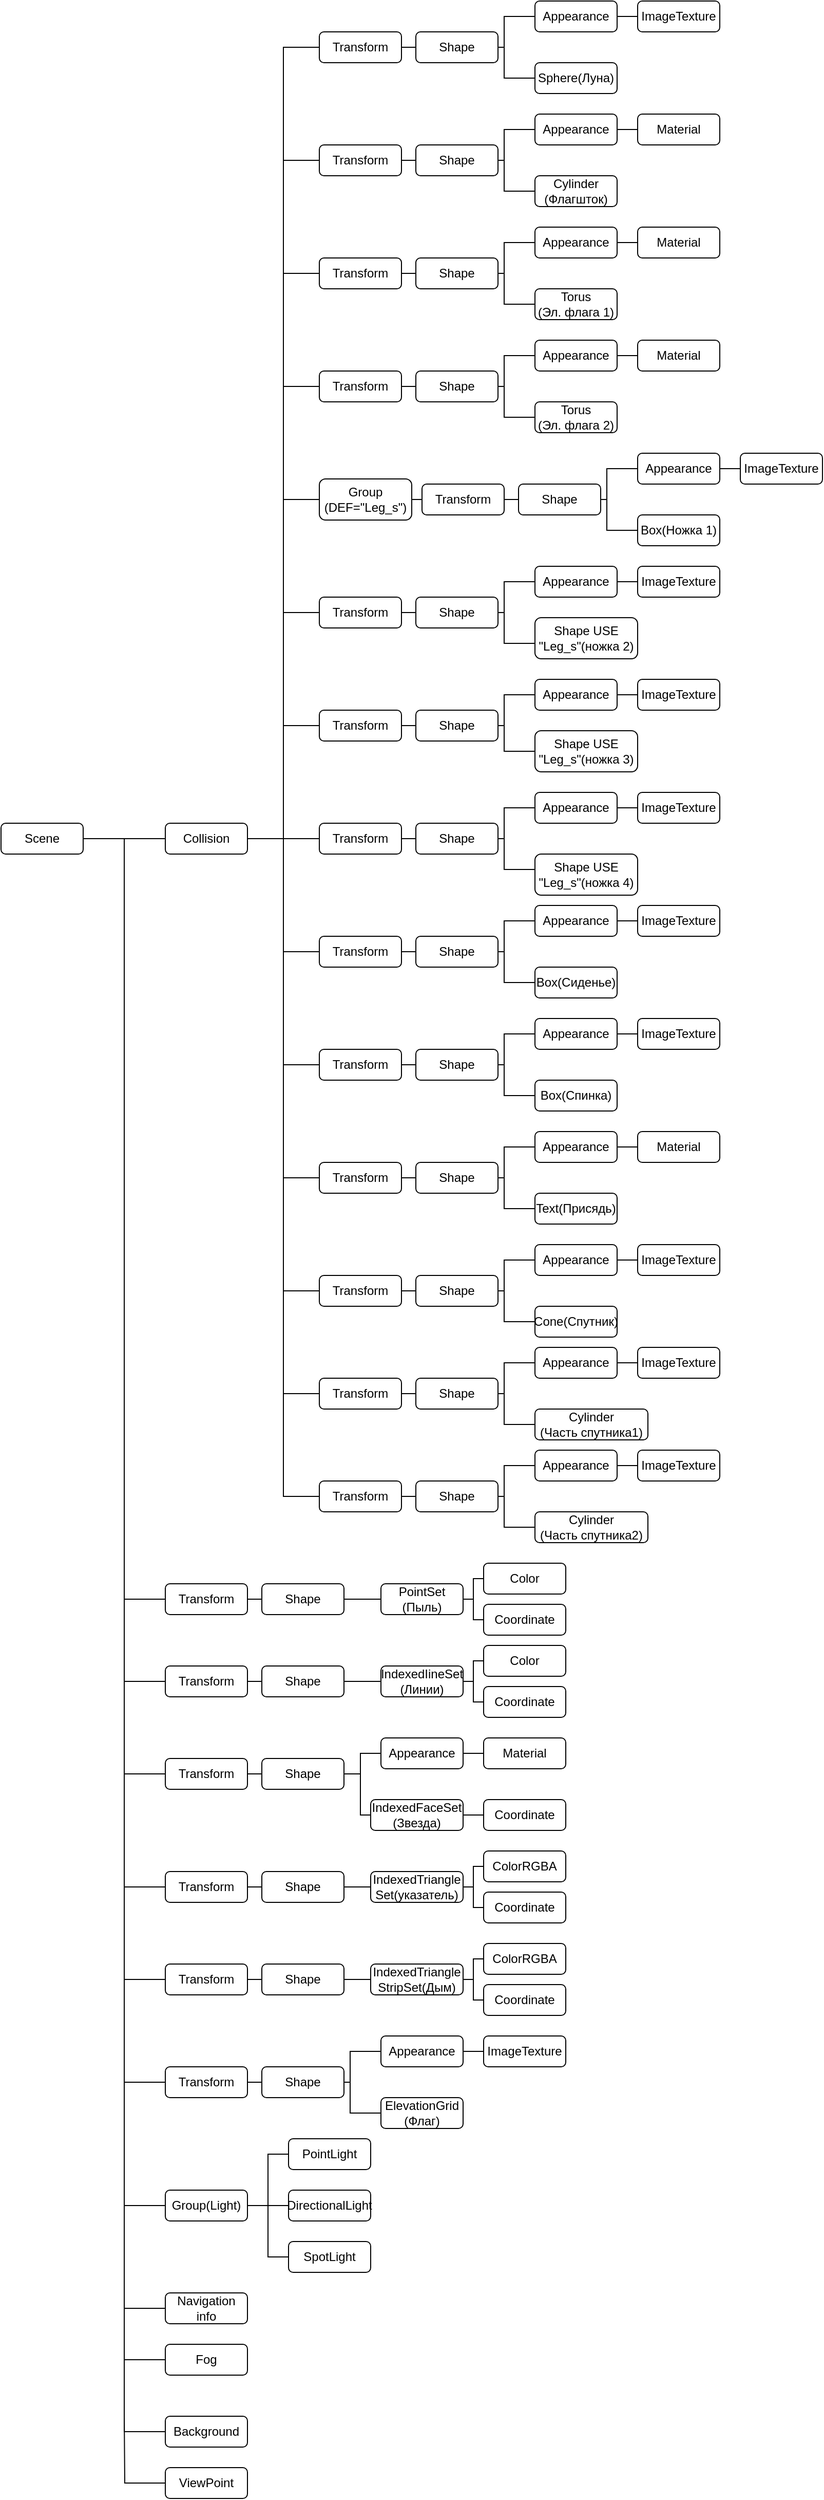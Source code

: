 <mxfile version="14.6.13" type="device"><diagram id="UtvkBC8guh-gYP6OzbVv" name="Page-1"><mxGraphModel dx="2615" dy="934" grid="1" gridSize="10" guides="1" tooltips="1" connect="1" arrows="1" fold="1" page="1" pageScale="1" pageWidth="827" pageHeight="1169" math="0" shadow="0"><root><mxCell id="0"/><mxCell id="1" parent="0"/><mxCell id="Y40hskdfaIrxMMuKzHTE-21" style="edgeStyle=orthogonalEdgeStyle;rounded=0;orthogonalLoop=1;jettySize=auto;html=1;entryX=0;entryY=0.5;entryDx=0;entryDy=0;endArrow=none;endFill=0;" edge="1" parent="1" source="LopsGSPSqJ2H9F0Yl11R-1" target="Y40hskdfaIrxMMuKzHTE-5"><mxGeometry relative="1" as="geometry"/></mxCell><mxCell id="LopsGSPSqJ2H9F0Yl11R-1" value="Scene" style="rounded=1;whiteSpace=wrap;html=1;" parent="1" vertex="1"><mxGeometry x="-70" y="1080" width="80" height="30" as="geometry"/></mxCell><mxCell id="LopsGSPSqJ2H9F0Yl11R-8" style="edgeStyle=orthogonalEdgeStyle;rounded=0;orthogonalLoop=1;jettySize=auto;html=1;entryX=0;entryY=0.5;entryDx=0;entryDy=0;endArrow=none;endFill=0;" parent="1" source="LopsGSPSqJ2H9F0Yl11R-2" target="LopsGSPSqJ2H9F0Yl11R-3" edge="1"><mxGeometry relative="1" as="geometry"/></mxCell><mxCell id="Y40hskdfaIrxMMuKzHTE-20" style="edgeStyle=orthogonalEdgeStyle;rounded=0;orthogonalLoop=1;jettySize=auto;html=1;entryX=1;entryY=0.5;entryDx=0;entryDy=0;endArrow=none;endFill=0;" edge="1" parent="1" source="LopsGSPSqJ2H9F0Yl11R-2" target="Y40hskdfaIrxMMuKzHTE-5"><mxGeometry relative="1" as="geometry"/></mxCell><mxCell id="LopsGSPSqJ2H9F0Yl11R-2" value="Transform" style="rounded=1;whiteSpace=wrap;html=1;" parent="1" vertex="1"><mxGeometry x="240" y="310" width="80" height="30" as="geometry"/></mxCell><mxCell id="LopsGSPSqJ2H9F0Yl11R-6" style="edgeStyle=orthogonalEdgeStyle;rounded=0;orthogonalLoop=1;jettySize=auto;html=1;entryX=0;entryY=0.5;entryDx=0;entryDy=0;endArrow=none;endFill=0;" parent="1" source="LopsGSPSqJ2H9F0Yl11R-3" target="LopsGSPSqJ2H9F0Yl11R-5" edge="1"><mxGeometry relative="1" as="geometry"><Array as="points"><mxPoint x="420" y="325"/><mxPoint x="420" y="355"/></Array></mxGeometry></mxCell><mxCell id="LopsGSPSqJ2H9F0Yl11R-7" style="edgeStyle=orthogonalEdgeStyle;rounded=0;orthogonalLoop=1;jettySize=auto;html=1;entryX=0;entryY=0.5;entryDx=0;entryDy=0;endArrow=none;endFill=0;" parent="1" source="LopsGSPSqJ2H9F0Yl11R-3" target="LopsGSPSqJ2H9F0Yl11R-4" edge="1"><mxGeometry relative="1" as="geometry"><Array as="points"><mxPoint x="420" y="325"/><mxPoint x="420" y="295"/></Array></mxGeometry></mxCell><mxCell id="LopsGSPSqJ2H9F0Yl11R-3" value="Shape" style="rounded=1;whiteSpace=wrap;html=1;" parent="1" vertex="1"><mxGeometry x="334" y="310" width="80" height="30" as="geometry"/></mxCell><mxCell id="LopsGSPSqJ2H9F0Yl11R-19" style="edgeStyle=orthogonalEdgeStyle;rounded=0;orthogonalLoop=1;jettySize=auto;html=1;entryX=0;entryY=0.5;entryDx=0;entryDy=0;endArrow=none;endFill=0;" parent="1" source="LopsGSPSqJ2H9F0Yl11R-4" target="LopsGSPSqJ2H9F0Yl11R-18" edge="1"><mxGeometry relative="1" as="geometry"/></mxCell><mxCell id="LopsGSPSqJ2H9F0Yl11R-4" value="Appearance" style="rounded=1;whiteSpace=wrap;html=1;" parent="1" vertex="1"><mxGeometry x="450" y="280" width="80" height="30" as="geometry"/></mxCell><mxCell id="LopsGSPSqJ2H9F0Yl11R-5" value="Sphere(Луна)" style="rounded=1;whiteSpace=wrap;html=1;" parent="1" vertex="1"><mxGeometry x="450" y="340" width="80" height="30" as="geometry"/></mxCell><mxCell id="LopsGSPSqJ2H9F0Yl11R-10" style="edgeStyle=orthogonalEdgeStyle;rounded=0;orthogonalLoop=1;jettySize=auto;html=1;entryX=0;entryY=0.5;entryDx=0;entryDy=0;endArrow=none;endFill=0;" parent="1" source="LopsGSPSqJ2H9F0Yl11R-11" target="LopsGSPSqJ2H9F0Yl11R-14" edge="1"><mxGeometry relative="1" as="geometry"/></mxCell><mxCell id="Y40hskdfaIrxMMuKzHTE-19" style="edgeStyle=orthogonalEdgeStyle;rounded=0;orthogonalLoop=1;jettySize=auto;html=1;entryX=1;entryY=0.5;entryDx=0;entryDy=0;endArrow=none;endFill=0;" edge="1" parent="1" source="LopsGSPSqJ2H9F0Yl11R-11" target="Y40hskdfaIrxMMuKzHTE-5"><mxGeometry relative="1" as="geometry"/></mxCell><mxCell id="LopsGSPSqJ2H9F0Yl11R-11" value="Transform" style="rounded=1;whiteSpace=wrap;html=1;" parent="1" vertex="1"><mxGeometry x="240" y="420" width="80" height="30" as="geometry"/></mxCell><mxCell id="LopsGSPSqJ2H9F0Yl11R-12" style="edgeStyle=orthogonalEdgeStyle;rounded=0;orthogonalLoop=1;jettySize=auto;html=1;entryX=0;entryY=0.5;entryDx=0;entryDy=0;endArrow=none;endFill=0;" parent="1" source="LopsGSPSqJ2H9F0Yl11R-14" target="LopsGSPSqJ2H9F0Yl11R-16" edge="1"><mxGeometry relative="1" as="geometry"><Array as="points"><mxPoint x="420" y="435"/><mxPoint x="420" y="465"/></Array></mxGeometry></mxCell><mxCell id="LopsGSPSqJ2H9F0Yl11R-13" style="edgeStyle=orthogonalEdgeStyle;rounded=0;orthogonalLoop=1;jettySize=auto;html=1;entryX=0;entryY=0.5;entryDx=0;entryDy=0;endArrow=none;endFill=0;" parent="1" source="LopsGSPSqJ2H9F0Yl11R-14" target="LopsGSPSqJ2H9F0Yl11R-15" edge="1"><mxGeometry relative="1" as="geometry"><Array as="points"><mxPoint x="420" y="435"/><mxPoint x="420" y="405"/></Array></mxGeometry></mxCell><mxCell id="LopsGSPSqJ2H9F0Yl11R-14" value="Shape" style="rounded=1;whiteSpace=wrap;html=1;" parent="1" vertex="1"><mxGeometry x="334" y="420" width="80" height="30" as="geometry"/></mxCell><mxCell id="LopsGSPSqJ2H9F0Yl11R-21" style="edgeStyle=orthogonalEdgeStyle;rounded=0;orthogonalLoop=1;jettySize=auto;html=1;entryX=0;entryY=0.5;entryDx=0;entryDy=0;endArrow=none;endFill=0;" parent="1" source="LopsGSPSqJ2H9F0Yl11R-15" target="LopsGSPSqJ2H9F0Yl11R-20" edge="1"><mxGeometry relative="1" as="geometry"/></mxCell><mxCell id="LopsGSPSqJ2H9F0Yl11R-15" value="Appearance" style="rounded=1;whiteSpace=wrap;html=1;" parent="1" vertex="1"><mxGeometry x="450" y="390" width="80" height="30" as="geometry"/></mxCell><mxCell id="LopsGSPSqJ2H9F0Yl11R-16" value="Cylinder&lt;br&gt;(Флагшток)" style="rounded=1;whiteSpace=wrap;html=1;" parent="1" vertex="1"><mxGeometry x="450" y="450" width="80" height="30" as="geometry"/></mxCell><mxCell id="LopsGSPSqJ2H9F0Yl11R-18" value="ImageTexture" style="rounded=1;whiteSpace=wrap;html=1;" parent="1" vertex="1"><mxGeometry x="550" y="280" width="80" height="30" as="geometry"/></mxCell><mxCell id="LopsGSPSqJ2H9F0Yl11R-20" value="Material" style="rounded=1;whiteSpace=wrap;html=1;" parent="1" vertex="1"><mxGeometry x="550" y="390" width="80" height="30" as="geometry"/></mxCell><mxCell id="LopsGSPSqJ2H9F0Yl11R-34" style="edgeStyle=orthogonalEdgeStyle;rounded=0;orthogonalLoop=1;jettySize=auto;html=1;entryX=0;entryY=0.5;entryDx=0;entryDy=0;endArrow=none;endFill=0;" parent="1" source="LopsGSPSqJ2H9F0Yl11R-35" target="LopsGSPSqJ2H9F0Yl11R-38" edge="1"><mxGeometry relative="1" as="geometry"/></mxCell><mxCell id="Y40hskdfaIrxMMuKzHTE-18" style="edgeStyle=orthogonalEdgeStyle;rounded=0;orthogonalLoop=1;jettySize=auto;html=1;entryX=1;entryY=0.5;entryDx=0;entryDy=0;endArrow=none;endFill=0;" edge="1" parent="1" source="LopsGSPSqJ2H9F0Yl11R-35" target="Y40hskdfaIrxMMuKzHTE-5"><mxGeometry relative="1" as="geometry"/></mxCell><mxCell id="LopsGSPSqJ2H9F0Yl11R-35" value="Transform" style="rounded=1;whiteSpace=wrap;html=1;" parent="1" vertex="1"><mxGeometry x="240" y="530" width="80" height="30" as="geometry"/></mxCell><mxCell id="LopsGSPSqJ2H9F0Yl11R-36" style="edgeStyle=orthogonalEdgeStyle;rounded=0;orthogonalLoop=1;jettySize=auto;html=1;entryX=0;entryY=0.5;entryDx=0;entryDy=0;endArrow=none;endFill=0;" parent="1" source="LopsGSPSqJ2H9F0Yl11R-38" target="LopsGSPSqJ2H9F0Yl11R-42" edge="1"><mxGeometry relative="1" as="geometry"><Array as="points"><mxPoint x="420" y="545"/><mxPoint x="420" y="575"/></Array></mxGeometry></mxCell><mxCell id="LopsGSPSqJ2H9F0Yl11R-37" style="edgeStyle=orthogonalEdgeStyle;rounded=0;orthogonalLoop=1;jettySize=auto;html=1;entryX=0;entryY=0.5;entryDx=0;entryDy=0;endArrow=none;endFill=0;" parent="1" source="LopsGSPSqJ2H9F0Yl11R-38" target="LopsGSPSqJ2H9F0Yl11R-41" edge="1"><mxGeometry relative="1" as="geometry"><Array as="points"><mxPoint x="420" y="545"/><mxPoint x="420" y="515"/></Array></mxGeometry></mxCell><mxCell id="LopsGSPSqJ2H9F0Yl11R-38" value="Shape" style="rounded=1;whiteSpace=wrap;html=1;" parent="1" vertex="1"><mxGeometry x="334" y="530" width="80" height="30" as="geometry"/></mxCell><mxCell id="LopsGSPSqJ2H9F0Yl11R-40" style="edgeStyle=orthogonalEdgeStyle;rounded=0;orthogonalLoop=1;jettySize=auto;html=1;entryX=0;entryY=0.5;entryDx=0;entryDy=0;endArrow=none;endFill=0;" parent="1" source="LopsGSPSqJ2H9F0Yl11R-41" target="LopsGSPSqJ2H9F0Yl11R-44" edge="1"><mxGeometry relative="1" as="geometry"><Array as="points"><mxPoint x="540" y="515"/><mxPoint x="540" y="515"/></Array></mxGeometry></mxCell><mxCell id="LopsGSPSqJ2H9F0Yl11R-41" value="Appearance" style="rounded=1;whiteSpace=wrap;html=1;" parent="1" vertex="1"><mxGeometry x="450" y="500" width="80" height="30" as="geometry"/></mxCell><mxCell id="LopsGSPSqJ2H9F0Yl11R-42" value="Torus&lt;br&gt;(Эл. флага 1)" style="rounded=1;whiteSpace=wrap;html=1;" parent="1" vertex="1"><mxGeometry x="450" y="560" width="80" height="30" as="geometry"/></mxCell><mxCell id="LopsGSPSqJ2H9F0Yl11R-44" value="Material" style="rounded=1;whiteSpace=wrap;html=1;" parent="1" vertex="1"><mxGeometry x="550" y="500" width="80" height="30" as="geometry"/></mxCell><mxCell id="LopsGSPSqJ2H9F0Yl11R-45" style="edgeStyle=orthogonalEdgeStyle;rounded=0;orthogonalLoop=1;jettySize=auto;html=1;entryX=0;entryY=0.5;entryDx=0;entryDy=0;endArrow=none;endFill=0;" parent="1" source="LopsGSPSqJ2H9F0Yl11R-46" target="LopsGSPSqJ2H9F0Yl11R-49" edge="1"><mxGeometry relative="1" as="geometry"/></mxCell><mxCell id="Y40hskdfaIrxMMuKzHTE-17" style="edgeStyle=orthogonalEdgeStyle;rounded=0;orthogonalLoop=1;jettySize=auto;html=1;entryX=1;entryY=0.5;entryDx=0;entryDy=0;endArrow=none;endFill=0;" edge="1" parent="1" source="LopsGSPSqJ2H9F0Yl11R-46" target="Y40hskdfaIrxMMuKzHTE-5"><mxGeometry relative="1" as="geometry"/></mxCell><mxCell id="LopsGSPSqJ2H9F0Yl11R-46" value="Transform" style="rounded=1;whiteSpace=wrap;html=1;" parent="1" vertex="1"><mxGeometry x="240" y="640" width="80" height="30" as="geometry"/></mxCell><mxCell id="LopsGSPSqJ2H9F0Yl11R-47" style="edgeStyle=orthogonalEdgeStyle;rounded=0;orthogonalLoop=1;jettySize=auto;html=1;entryX=0;entryY=0.5;entryDx=0;entryDy=0;endArrow=none;endFill=0;" parent="1" source="LopsGSPSqJ2H9F0Yl11R-49" target="LopsGSPSqJ2H9F0Yl11R-52" edge="1"><mxGeometry relative="1" as="geometry"><Array as="points"><mxPoint x="420" y="655"/><mxPoint x="420" y="685"/></Array></mxGeometry></mxCell><mxCell id="LopsGSPSqJ2H9F0Yl11R-48" style="edgeStyle=orthogonalEdgeStyle;rounded=0;orthogonalLoop=1;jettySize=auto;html=1;entryX=0;entryY=0.5;entryDx=0;entryDy=0;endArrow=none;endFill=0;" parent="1" source="LopsGSPSqJ2H9F0Yl11R-49" target="LopsGSPSqJ2H9F0Yl11R-51" edge="1"><mxGeometry relative="1" as="geometry"><Array as="points"><mxPoint x="420" y="655"/><mxPoint x="420" y="625"/></Array></mxGeometry></mxCell><mxCell id="LopsGSPSqJ2H9F0Yl11R-49" value="Shape" style="rounded=1;whiteSpace=wrap;html=1;" parent="1" vertex="1"><mxGeometry x="334" y="640" width="80" height="30" as="geometry"/></mxCell><mxCell id="LopsGSPSqJ2H9F0Yl11R-50" style="edgeStyle=orthogonalEdgeStyle;rounded=0;orthogonalLoop=1;jettySize=auto;html=1;entryX=0;entryY=0.5;entryDx=0;entryDy=0;endArrow=none;endFill=0;" parent="1" source="LopsGSPSqJ2H9F0Yl11R-51" target="LopsGSPSqJ2H9F0Yl11R-53" edge="1"><mxGeometry relative="1" as="geometry"><Array as="points"><mxPoint x="540" y="625"/><mxPoint x="540" y="625"/></Array></mxGeometry></mxCell><mxCell id="LopsGSPSqJ2H9F0Yl11R-51" value="Appearance" style="rounded=1;whiteSpace=wrap;html=1;" parent="1" vertex="1"><mxGeometry x="450" y="610" width="80" height="30" as="geometry"/></mxCell><mxCell id="LopsGSPSqJ2H9F0Yl11R-52" value="Torus&lt;br&gt;(Эл. флага 2)" style="rounded=1;whiteSpace=wrap;html=1;" parent="1" vertex="1"><mxGeometry x="450" y="670" width="80" height="30" as="geometry"/></mxCell><mxCell id="LopsGSPSqJ2H9F0Yl11R-53" value="Material" style="rounded=1;whiteSpace=wrap;html=1;" parent="1" vertex="1"><mxGeometry x="550" y="610" width="80" height="30" as="geometry"/></mxCell><mxCell id="LopsGSPSqJ2H9F0Yl11R-54" style="edgeStyle=orthogonalEdgeStyle;rounded=0;orthogonalLoop=1;jettySize=auto;html=1;entryX=0;entryY=0.5;entryDx=0;entryDy=0;endArrow=none;endFill=0;" parent="1" source="LopsGSPSqJ2H9F0Yl11R-55" target="LopsGSPSqJ2H9F0Yl11R-58" edge="1"><mxGeometry relative="1" as="geometry"/></mxCell><mxCell id="Y40hskdfaIrxMMuKzHTE-2" style="edgeStyle=orthogonalEdgeStyle;rounded=0;orthogonalLoop=1;jettySize=auto;html=1;entryX=1;entryY=0.5;entryDx=0;entryDy=0;endArrow=none;endFill=0;" edge="1" parent="1" source="LopsGSPSqJ2H9F0Yl11R-55" target="Y40hskdfaIrxMMuKzHTE-1"><mxGeometry relative="1" as="geometry"/></mxCell><mxCell id="LopsGSPSqJ2H9F0Yl11R-55" value="Transform" style="rounded=1;whiteSpace=wrap;html=1;" parent="1" vertex="1"><mxGeometry x="340" y="750" width="80" height="30" as="geometry"/></mxCell><mxCell id="LopsGSPSqJ2H9F0Yl11R-56" style="edgeStyle=orthogonalEdgeStyle;rounded=0;orthogonalLoop=1;jettySize=auto;html=1;entryX=0;entryY=0.5;entryDx=0;entryDy=0;endArrow=none;endFill=0;" parent="1" source="LopsGSPSqJ2H9F0Yl11R-58" target="LopsGSPSqJ2H9F0Yl11R-61" edge="1"><mxGeometry relative="1" as="geometry"><Array as="points"><mxPoint x="520" y="765"/><mxPoint x="520" y="795"/></Array></mxGeometry></mxCell><mxCell id="LopsGSPSqJ2H9F0Yl11R-57" style="edgeStyle=orthogonalEdgeStyle;rounded=0;orthogonalLoop=1;jettySize=auto;html=1;entryX=0;entryY=0.5;entryDx=0;entryDy=0;endArrow=none;endFill=0;" parent="1" source="LopsGSPSqJ2H9F0Yl11R-58" target="LopsGSPSqJ2H9F0Yl11R-60" edge="1"><mxGeometry relative="1" as="geometry"><Array as="points"><mxPoint x="520" y="765"/><mxPoint x="520" y="735"/></Array></mxGeometry></mxCell><mxCell id="LopsGSPSqJ2H9F0Yl11R-58" value="Shape" style="rounded=1;whiteSpace=wrap;html=1;" parent="1" vertex="1"><mxGeometry x="434" y="750" width="80" height="30" as="geometry"/></mxCell><mxCell id="LopsGSPSqJ2H9F0Yl11R-59" style="edgeStyle=orthogonalEdgeStyle;rounded=0;orthogonalLoop=1;jettySize=auto;html=1;entryX=0;entryY=0.5;entryDx=0;entryDy=0;endArrow=none;endFill=0;" parent="1" source="LopsGSPSqJ2H9F0Yl11R-60" target="LopsGSPSqJ2H9F0Yl11R-62" edge="1"><mxGeometry relative="1" as="geometry"><Array as="points"><mxPoint x="640" y="735"/><mxPoint x="640" y="735"/></Array></mxGeometry></mxCell><mxCell id="LopsGSPSqJ2H9F0Yl11R-60" value="Appearance" style="rounded=1;whiteSpace=wrap;html=1;" parent="1" vertex="1"><mxGeometry x="550" y="720" width="80" height="30" as="geometry"/></mxCell><mxCell id="LopsGSPSqJ2H9F0Yl11R-61" value="Box(Ножка 1)" style="rounded=1;whiteSpace=wrap;html=1;" parent="1" vertex="1"><mxGeometry x="550" y="780" width="80" height="30" as="geometry"/></mxCell><mxCell id="LopsGSPSqJ2H9F0Yl11R-62" value="ImageTexture" style="rounded=1;whiteSpace=wrap;html=1;" parent="1" vertex="1"><mxGeometry x="650" y="720" width="80" height="30" as="geometry"/></mxCell><mxCell id="LopsGSPSqJ2H9F0Yl11R-63" style="edgeStyle=orthogonalEdgeStyle;rounded=0;orthogonalLoop=1;jettySize=auto;html=1;entryX=0;entryY=0.5;entryDx=0;entryDy=0;endArrow=none;endFill=0;" parent="1" source="LopsGSPSqJ2H9F0Yl11R-64" target="LopsGSPSqJ2H9F0Yl11R-67" edge="1"><mxGeometry relative="1" as="geometry"/></mxCell><mxCell id="Y40hskdfaIrxMMuKzHTE-14" style="edgeStyle=orthogonalEdgeStyle;rounded=0;orthogonalLoop=1;jettySize=auto;html=1;entryX=1;entryY=0.5;entryDx=0;entryDy=0;endArrow=none;endFill=0;" edge="1" parent="1" source="LopsGSPSqJ2H9F0Yl11R-64" target="Y40hskdfaIrxMMuKzHTE-5"><mxGeometry relative="1" as="geometry"/></mxCell><mxCell id="LopsGSPSqJ2H9F0Yl11R-64" value="Transform" style="rounded=1;whiteSpace=wrap;html=1;" parent="1" vertex="1"><mxGeometry x="240" y="860" width="80" height="30" as="geometry"/></mxCell><mxCell id="LopsGSPSqJ2H9F0Yl11R-65" style="edgeStyle=orthogonalEdgeStyle;rounded=0;orthogonalLoop=1;jettySize=auto;html=1;entryX=0;entryY=0.5;entryDx=0;entryDy=0;endArrow=none;endFill=0;" parent="1" source="LopsGSPSqJ2H9F0Yl11R-67" target="LopsGSPSqJ2H9F0Yl11R-70" edge="1"><mxGeometry relative="1" as="geometry"><Array as="points"><mxPoint x="420" y="875"/><mxPoint x="420" y="905"/></Array></mxGeometry></mxCell><mxCell id="LopsGSPSqJ2H9F0Yl11R-66" style="edgeStyle=orthogonalEdgeStyle;rounded=0;orthogonalLoop=1;jettySize=auto;html=1;entryX=0;entryY=0.5;entryDx=0;entryDy=0;endArrow=none;endFill=0;" parent="1" source="LopsGSPSqJ2H9F0Yl11R-67" target="LopsGSPSqJ2H9F0Yl11R-69" edge="1"><mxGeometry relative="1" as="geometry"><Array as="points"><mxPoint x="420" y="875"/><mxPoint x="420" y="845"/></Array></mxGeometry></mxCell><mxCell id="LopsGSPSqJ2H9F0Yl11R-67" value="Shape" style="rounded=1;whiteSpace=wrap;html=1;" parent="1" vertex="1"><mxGeometry x="334" y="860" width="80" height="30" as="geometry"/></mxCell><mxCell id="LopsGSPSqJ2H9F0Yl11R-68" style="edgeStyle=orthogonalEdgeStyle;rounded=0;orthogonalLoop=1;jettySize=auto;html=1;entryX=0;entryY=0.5;entryDx=0;entryDy=0;endArrow=none;endFill=0;" parent="1" source="LopsGSPSqJ2H9F0Yl11R-69" target="LopsGSPSqJ2H9F0Yl11R-71" edge="1"><mxGeometry relative="1" as="geometry"><Array as="points"><mxPoint x="540" y="845"/><mxPoint x="540" y="845"/></Array></mxGeometry></mxCell><mxCell id="LopsGSPSqJ2H9F0Yl11R-69" value="Appearance" style="rounded=1;whiteSpace=wrap;html=1;" parent="1" vertex="1"><mxGeometry x="450" y="830" width="80" height="30" as="geometry"/></mxCell><mxCell id="LopsGSPSqJ2H9F0Yl11R-70" value="Shape USE &quot;Leg_s&quot;(ножка 2)" style="rounded=1;whiteSpace=wrap;html=1;" parent="1" vertex="1"><mxGeometry x="450" y="880" width="100" height="40" as="geometry"/></mxCell><mxCell id="LopsGSPSqJ2H9F0Yl11R-71" value="ImageTexture" style="rounded=1;whiteSpace=wrap;html=1;" parent="1" vertex="1"><mxGeometry x="550" y="830" width="80" height="30" as="geometry"/></mxCell><mxCell id="LopsGSPSqJ2H9F0Yl11R-72" style="edgeStyle=orthogonalEdgeStyle;rounded=0;orthogonalLoop=1;jettySize=auto;html=1;entryX=0;entryY=0.5;entryDx=0;entryDy=0;endArrow=none;endFill=0;" parent="1" source="LopsGSPSqJ2H9F0Yl11R-73" target="LopsGSPSqJ2H9F0Yl11R-76" edge="1"><mxGeometry relative="1" as="geometry"/></mxCell><mxCell id="Y40hskdfaIrxMMuKzHTE-13" style="edgeStyle=orthogonalEdgeStyle;rounded=0;orthogonalLoop=1;jettySize=auto;html=1;entryX=1;entryY=0.5;entryDx=0;entryDy=0;endArrow=none;endFill=0;" edge="1" parent="1" source="LopsGSPSqJ2H9F0Yl11R-73" target="Y40hskdfaIrxMMuKzHTE-5"><mxGeometry relative="1" as="geometry"/></mxCell><mxCell id="LopsGSPSqJ2H9F0Yl11R-73" value="Transform" style="rounded=1;whiteSpace=wrap;html=1;" parent="1" vertex="1"><mxGeometry x="240" y="970" width="80" height="30" as="geometry"/></mxCell><mxCell id="LopsGSPSqJ2H9F0Yl11R-75" style="edgeStyle=orthogonalEdgeStyle;rounded=0;orthogonalLoop=1;jettySize=auto;html=1;entryX=0;entryY=0.5;entryDx=0;entryDy=0;endArrow=none;endFill=0;" parent="1" source="LopsGSPSqJ2H9F0Yl11R-76" target="LopsGSPSqJ2H9F0Yl11R-78" edge="1"><mxGeometry relative="1" as="geometry"><Array as="points"><mxPoint x="420" y="985"/><mxPoint x="420" y="955"/></Array></mxGeometry></mxCell><mxCell id="LopsGSPSqJ2H9F0Yl11R-76" value="Shape" style="rounded=1;whiteSpace=wrap;html=1;" parent="1" vertex="1"><mxGeometry x="334" y="970" width="80" height="30" as="geometry"/></mxCell><mxCell id="LopsGSPSqJ2H9F0Yl11R-77" style="edgeStyle=orthogonalEdgeStyle;rounded=0;orthogonalLoop=1;jettySize=auto;html=1;entryX=0;entryY=0.5;entryDx=0;entryDy=0;endArrow=none;endFill=0;" parent="1" source="LopsGSPSqJ2H9F0Yl11R-78" target="LopsGSPSqJ2H9F0Yl11R-80" edge="1"><mxGeometry relative="1" as="geometry"><Array as="points"><mxPoint x="540" y="955"/><mxPoint x="540" y="955"/></Array></mxGeometry></mxCell><mxCell id="LopsGSPSqJ2H9F0Yl11R-78" value="Appearance" style="rounded=1;whiteSpace=wrap;html=1;" parent="1" vertex="1"><mxGeometry x="450" y="940" width="80" height="30" as="geometry"/></mxCell><mxCell id="LopsGSPSqJ2H9F0Yl11R-80" value="ImageTexture" style="rounded=1;whiteSpace=wrap;html=1;" parent="1" vertex="1"><mxGeometry x="550" y="940" width="80" height="30" as="geometry"/></mxCell><mxCell id="LopsGSPSqJ2H9F0Yl11R-81" style="edgeStyle=orthogonalEdgeStyle;rounded=0;orthogonalLoop=1;jettySize=auto;html=1;entryX=0;entryY=0.5;entryDx=0;entryDy=0;endArrow=none;endFill=0;" parent="1" source="LopsGSPSqJ2H9F0Yl11R-82" target="LopsGSPSqJ2H9F0Yl11R-85" edge="1"><mxGeometry relative="1" as="geometry"/></mxCell><mxCell id="Y40hskdfaIrxMMuKzHTE-12" style="edgeStyle=orthogonalEdgeStyle;rounded=0;orthogonalLoop=1;jettySize=auto;html=1;entryX=1;entryY=0.5;entryDx=0;entryDy=0;endArrow=none;endFill=0;" edge="1" parent="1" source="LopsGSPSqJ2H9F0Yl11R-82" target="Y40hskdfaIrxMMuKzHTE-5"><mxGeometry relative="1" as="geometry"/></mxCell><mxCell id="LopsGSPSqJ2H9F0Yl11R-82" value="Transform" style="rounded=1;whiteSpace=wrap;html=1;" parent="1" vertex="1"><mxGeometry x="240" y="1080" width="80" height="30" as="geometry"/></mxCell><mxCell id="LopsGSPSqJ2H9F0Yl11R-83" style="edgeStyle=orthogonalEdgeStyle;rounded=0;orthogonalLoop=1;jettySize=auto;html=1;entryX=0;entryY=0.5;entryDx=0;entryDy=0;endArrow=none;endFill=0;" parent="1" source="LopsGSPSqJ2H9F0Yl11R-85" target="LopsGSPSqJ2H9F0Yl11R-88" edge="1"><mxGeometry relative="1" as="geometry"><Array as="points"><mxPoint x="420" y="1095"/><mxPoint x="420" y="1125"/></Array></mxGeometry></mxCell><mxCell id="LopsGSPSqJ2H9F0Yl11R-84" style="edgeStyle=orthogonalEdgeStyle;rounded=0;orthogonalLoop=1;jettySize=auto;html=1;entryX=0;entryY=0.5;entryDx=0;entryDy=0;endArrow=none;endFill=0;" parent="1" source="LopsGSPSqJ2H9F0Yl11R-85" target="LopsGSPSqJ2H9F0Yl11R-87" edge="1"><mxGeometry relative="1" as="geometry"><Array as="points"><mxPoint x="420" y="1095"/><mxPoint x="420" y="1065"/></Array></mxGeometry></mxCell><mxCell id="LopsGSPSqJ2H9F0Yl11R-85" value="Shape" style="rounded=1;whiteSpace=wrap;html=1;" parent="1" vertex="1"><mxGeometry x="334" y="1080" width="80" height="30" as="geometry"/></mxCell><mxCell id="LopsGSPSqJ2H9F0Yl11R-86" style="edgeStyle=orthogonalEdgeStyle;rounded=0;orthogonalLoop=1;jettySize=auto;html=1;entryX=0;entryY=0.5;entryDx=0;entryDy=0;endArrow=none;endFill=0;" parent="1" source="LopsGSPSqJ2H9F0Yl11R-87" target="LopsGSPSqJ2H9F0Yl11R-89" edge="1"><mxGeometry relative="1" as="geometry"><Array as="points"><mxPoint x="540" y="1065"/><mxPoint x="540" y="1065"/></Array></mxGeometry></mxCell><mxCell id="LopsGSPSqJ2H9F0Yl11R-87" value="Appearance" style="rounded=1;whiteSpace=wrap;html=1;" parent="1" vertex="1"><mxGeometry x="450" y="1050" width="80" height="30" as="geometry"/></mxCell><mxCell id="LopsGSPSqJ2H9F0Yl11R-88" value="Shape USE &quot;Leg_s&quot;(ножка 4)" style="rounded=1;whiteSpace=wrap;html=1;" parent="1" vertex="1"><mxGeometry x="450" y="1110" width="100" height="40" as="geometry"/></mxCell><mxCell id="LopsGSPSqJ2H9F0Yl11R-89" value="ImageTexture" style="rounded=1;whiteSpace=wrap;html=1;" parent="1" vertex="1"><mxGeometry x="550" y="1050" width="80" height="30" as="geometry"/></mxCell><mxCell id="LopsGSPSqJ2H9F0Yl11R-90" style="edgeStyle=orthogonalEdgeStyle;rounded=0;orthogonalLoop=1;jettySize=auto;html=1;entryX=0;entryY=0.5;entryDx=0;entryDy=0;endArrow=none;endFill=0;" parent="1" source="LopsGSPSqJ2H9F0Yl11R-91" target="LopsGSPSqJ2H9F0Yl11R-94" edge="1"><mxGeometry relative="1" as="geometry"/></mxCell><mxCell id="Y40hskdfaIrxMMuKzHTE-11" style="edgeStyle=orthogonalEdgeStyle;rounded=0;orthogonalLoop=1;jettySize=auto;html=1;entryX=1;entryY=0.5;entryDx=0;entryDy=0;endArrow=none;endFill=0;" edge="1" parent="1" source="LopsGSPSqJ2H9F0Yl11R-91" target="Y40hskdfaIrxMMuKzHTE-5"><mxGeometry relative="1" as="geometry"/></mxCell><mxCell id="LopsGSPSqJ2H9F0Yl11R-91" value="Transform" style="rounded=1;whiteSpace=wrap;html=1;" parent="1" vertex="1"><mxGeometry x="240" y="1190" width="80" height="30" as="geometry"/></mxCell><mxCell id="LopsGSPSqJ2H9F0Yl11R-92" style="edgeStyle=orthogonalEdgeStyle;rounded=0;orthogonalLoop=1;jettySize=auto;html=1;entryX=0;entryY=0.5;entryDx=0;entryDy=0;endArrow=none;endFill=0;" parent="1" source="LopsGSPSqJ2H9F0Yl11R-94" target="LopsGSPSqJ2H9F0Yl11R-97" edge="1"><mxGeometry relative="1" as="geometry"><Array as="points"><mxPoint x="420" y="1205"/><mxPoint x="420" y="1235"/></Array></mxGeometry></mxCell><mxCell id="LopsGSPSqJ2H9F0Yl11R-93" style="edgeStyle=orthogonalEdgeStyle;rounded=0;orthogonalLoop=1;jettySize=auto;html=1;entryX=0;entryY=0.5;entryDx=0;entryDy=0;endArrow=none;endFill=0;" parent="1" source="LopsGSPSqJ2H9F0Yl11R-94" target="LopsGSPSqJ2H9F0Yl11R-96" edge="1"><mxGeometry relative="1" as="geometry"><Array as="points"><mxPoint x="420" y="1205"/><mxPoint x="420" y="1175"/></Array></mxGeometry></mxCell><mxCell id="LopsGSPSqJ2H9F0Yl11R-94" value="Shape" style="rounded=1;whiteSpace=wrap;html=1;" parent="1" vertex="1"><mxGeometry x="334" y="1190" width="80" height="30" as="geometry"/></mxCell><mxCell id="LopsGSPSqJ2H9F0Yl11R-95" style="edgeStyle=orthogonalEdgeStyle;rounded=0;orthogonalLoop=1;jettySize=auto;html=1;entryX=0;entryY=0.5;entryDx=0;entryDy=0;endArrow=none;endFill=0;" parent="1" source="LopsGSPSqJ2H9F0Yl11R-96" target="LopsGSPSqJ2H9F0Yl11R-98" edge="1"><mxGeometry relative="1" as="geometry"><Array as="points"><mxPoint x="540" y="1175"/><mxPoint x="540" y="1175"/></Array></mxGeometry></mxCell><mxCell id="LopsGSPSqJ2H9F0Yl11R-96" value="Appearance" style="rounded=1;whiteSpace=wrap;html=1;" parent="1" vertex="1"><mxGeometry x="450" y="1160" width="80" height="30" as="geometry"/></mxCell><mxCell id="LopsGSPSqJ2H9F0Yl11R-97" value="Box(Сиденье)" style="rounded=1;whiteSpace=wrap;html=1;" parent="1" vertex="1"><mxGeometry x="450" y="1220" width="80" height="30" as="geometry"/></mxCell><mxCell id="LopsGSPSqJ2H9F0Yl11R-98" value="ImageTexture" style="rounded=1;whiteSpace=wrap;html=1;" parent="1" vertex="1"><mxGeometry x="550" y="1160" width="80" height="30" as="geometry"/></mxCell><mxCell id="LopsGSPSqJ2H9F0Yl11R-99" style="edgeStyle=orthogonalEdgeStyle;rounded=0;orthogonalLoop=1;jettySize=auto;html=1;entryX=0;entryY=0.5;entryDx=0;entryDy=0;endArrow=none;endFill=0;" parent="1" source="LopsGSPSqJ2H9F0Yl11R-100" target="LopsGSPSqJ2H9F0Yl11R-103" edge="1"><mxGeometry relative="1" as="geometry"/></mxCell><mxCell id="Y40hskdfaIrxMMuKzHTE-10" style="edgeStyle=orthogonalEdgeStyle;rounded=0;orthogonalLoop=1;jettySize=auto;html=1;entryX=1;entryY=0.5;entryDx=0;entryDy=0;endArrow=none;endFill=0;" edge="1" parent="1" source="LopsGSPSqJ2H9F0Yl11R-100" target="Y40hskdfaIrxMMuKzHTE-5"><mxGeometry relative="1" as="geometry"/></mxCell><mxCell id="LopsGSPSqJ2H9F0Yl11R-100" value="Transform" style="rounded=1;whiteSpace=wrap;html=1;" parent="1" vertex="1"><mxGeometry x="240" y="1300" width="80" height="30" as="geometry"/></mxCell><mxCell id="LopsGSPSqJ2H9F0Yl11R-101" style="edgeStyle=orthogonalEdgeStyle;rounded=0;orthogonalLoop=1;jettySize=auto;html=1;entryX=0;entryY=0.5;entryDx=0;entryDy=0;endArrow=none;endFill=0;" parent="1" source="LopsGSPSqJ2H9F0Yl11R-103" target="LopsGSPSqJ2H9F0Yl11R-106" edge="1"><mxGeometry relative="1" as="geometry"><Array as="points"><mxPoint x="420" y="1315"/><mxPoint x="420" y="1345"/></Array></mxGeometry></mxCell><mxCell id="LopsGSPSqJ2H9F0Yl11R-102" style="edgeStyle=orthogonalEdgeStyle;rounded=0;orthogonalLoop=1;jettySize=auto;html=1;entryX=0;entryY=0.5;entryDx=0;entryDy=0;endArrow=none;endFill=0;" parent="1" source="LopsGSPSqJ2H9F0Yl11R-103" target="LopsGSPSqJ2H9F0Yl11R-105" edge="1"><mxGeometry relative="1" as="geometry"><Array as="points"><mxPoint x="420" y="1315"/><mxPoint x="420" y="1285"/></Array></mxGeometry></mxCell><mxCell id="LopsGSPSqJ2H9F0Yl11R-103" value="Shape" style="rounded=1;whiteSpace=wrap;html=1;" parent="1" vertex="1"><mxGeometry x="334" y="1300" width="80" height="30" as="geometry"/></mxCell><mxCell id="LopsGSPSqJ2H9F0Yl11R-104" style="edgeStyle=orthogonalEdgeStyle;rounded=0;orthogonalLoop=1;jettySize=auto;html=1;entryX=0;entryY=0.5;entryDx=0;entryDy=0;endArrow=none;endFill=0;" parent="1" source="LopsGSPSqJ2H9F0Yl11R-105" target="LopsGSPSqJ2H9F0Yl11R-107" edge="1"><mxGeometry relative="1" as="geometry"><Array as="points"><mxPoint x="540" y="1285"/><mxPoint x="540" y="1285"/></Array></mxGeometry></mxCell><mxCell id="LopsGSPSqJ2H9F0Yl11R-105" value="Appearance" style="rounded=1;whiteSpace=wrap;html=1;" parent="1" vertex="1"><mxGeometry x="450" y="1270" width="80" height="30" as="geometry"/></mxCell><mxCell id="LopsGSPSqJ2H9F0Yl11R-106" value="Box(Спинка)" style="rounded=1;whiteSpace=wrap;html=1;" parent="1" vertex="1"><mxGeometry x="450" y="1330" width="80" height="30" as="geometry"/></mxCell><mxCell id="LopsGSPSqJ2H9F0Yl11R-107" value="ImageTexture" style="rounded=1;whiteSpace=wrap;html=1;" parent="1" vertex="1"><mxGeometry x="550" y="1270" width="80" height="30" as="geometry"/></mxCell><mxCell id="LopsGSPSqJ2H9F0Yl11R-108" style="edgeStyle=orthogonalEdgeStyle;rounded=0;orthogonalLoop=1;jettySize=auto;html=1;entryX=0;entryY=0.5;entryDx=0;entryDy=0;endArrow=none;endFill=0;" parent="1" source="LopsGSPSqJ2H9F0Yl11R-109" target="LopsGSPSqJ2H9F0Yl11R-112" edge="1"><mxGeometry relative="1" as="geometry"/></mxCell><mxCell id="Y40hskdfaIrxMMuKzHTE-9" style="edgeStyle=orthogonalEdgeStyle;rounded=0;orthogonalLoop=1;jettySize=auto;html=1;entryX=1;entryY=0.5;entryDx=0;entryDy=0;endArrow=none;endFill=0;" edge="1" parent="1" source="LopsGSPSqJ2H9F0Yl11R-109" target="Y40hskdfaIrxMMuKzHTE-5"><mxGeometry relative="1" as="geometry"/></mxCell><mxCell id="LopsGSPSqJ2H9F0Yl11R-109" value="Transform" style="rounded=1;whiteSpace=wrap;html=1;" parent="1" vertex="1"><mxGeometry x="240" y="1410" width="80" height="30" as="geometry"/></mxCell><mxCell id="LopsGSPSqJ2H9F0Yl11R-110" style="edgeStyle=orthogonalEdgeStyle;rounded=0;orthogonalLoop=1;jettySize=auto;html=1;entryX=0;entryY=0.5;entryDx=0;entryDy=0;endArrow=none;endFill=0;" parent="1" source="LopsGSPSqJ2H9F0Yl11R-112" target="LopsGSPSqJ2H9F0Yl11R-115" edge="1"><mxGeometry relative="1" as="geometry"><Array as="points"><mxPoint x="420" y="1425"/><mxPoint x="420" y="1455"/></Array></mxGeometry></mxCell><mxCell id="LopsGSPSqJ2H9F0Yl11R-111" style="edgeStyle=orthogonalEdgeStyle;rounded=0;orthogonalLoop=1;jettySize=auto;html=1;entryX=0;entryY=0.5;entryDx=0;entryDy=0;endArrow=none;endFill=0;" parent="1" source="LopsGSPSqJ2H9F0Yl11R-112" target="LopsGSPSqJ2H9F0Yl11R-114" edge="1"><mxGeometry relative="1" as="geometry"><Array as="points"><mxPoint x="420" y="1425"/><mxPoint x="420" y="1395"/></Array></mxGeometry></mxCell><mxCell id="LopsGSPSqJ2H9F0Yl11R-112" value="Shape" style="rounded=1;whiteSpace=wrap;html=1;" parent="1" vertex="1"><mxGeometry x="334" y="1410" width="80" height="30" as="geometry"/></mxCell><mxCell id="LopsGSPSqJ2H9F0Yl11R-113" style="edgeStyle=orthogonalEdgeStyle;rounded=0;orthogonalLoop=1;jettySize=auto;html=1;entryX=0;entryY=0.5;entryDx=0;entryDy=0;endArrow=none;endFill=0;" parent="1" source="LopsGSPSqJ2H9F0Yl11R-114" target="LopsGSPSqJ2H9F0Yl11R-116" edge="1"><mxGeometry relative="1" as="geometry"><Array as="points"><mxPoint x="540" y="1395"/><mxPoint x="540" y="1395"/></Array></mxGeometry></mxCell><mxCell id="LopsGSPSqJ2H9F0Yl11R-114" value="Appearance" style="rounded=1;whiteSpace=wrap;html=1;" parent="1" vertex="1"><mxGeometry x="450" y="1380" width="80" height="30" as="geometry"/></mxCell><mxCell id="LopsGSPSqJ2H9F0Yl11R-115" value="Text(Присядь)" style="rounded=1;whiteSpace=wrap;html=1;" parent="1" vertex="1"><mxGeometry x="450" y="1440" width="80" height="30" as="geometry"/></mxCell><mxCell id="LopsGSPSqJ2H9F0Yl11R-116" value="Material" style="rounded=1;whiteSpace=wrap;html=1;" parent="1" vertex="1"><mxGeometry x="550" y="1380" width="80" height="30" as="geometry"/></mxCell><mxCell id="LopsGSPSqJ2H9F0Yl11R-117" style="edgeStyle=orthogonalEdgeStyle;rounded=0;orthogonalLoop=1;jettySize=auto;html=1;entryX=0;entryY=0.5;entryDx=0;entryDy=0;endArrow=none;endFill=0;" parent="1" source="LopsGSPSqJ2H9F0Yl11R-118" target="LopsGSPSqJ2H9F0Yl11R-121" edge="1"><mxGeometry relative="1" as="geometry"/></mxCell><mxCell id="Y40hskdfaIrxMMuKzHTE-8" style="edgeStyle=orthogonalEdgeStyle;rounded=0;orthogonalLoop=1;jettySize=auto;html=1;entryX=1;entryY=0.5;entryDx=0;entryDy=0;endArrow=none;endFill=0;" edge="1" parent="1" source="LopsGSPSqJ2H9F0Yl11R-118" target="Y40hskdfaIrxMMuKzHTE-5"><mxGeometry relative="1" as="geometry"/></mxCell><mxCell id="LopsGSPSqJ2H9F0Yl11R-118" value="Transform" style="rounded=1;whiteSpace=wrap;html=1;" parent="1" vertex="1"><mxGeometry x="240" y="1520" width="80" height="30" as="geometry"/></mxCell><mxCell id="LopsGSPSqJ2H9F0Yl11R-119" style="edgeStyle=orthogonalEdgeStyle;rounded=0;orthogonalLoop=1;jettySize=auto;html=1;entryX=0;entryY=0.5;entryDx=0;entryDy=0;endArrow=none;endFill=0;" parent="1" source="LopsGSPSqJ2H9F0Yl11R-121" target="LopsGSPSqJ2H9F0Yl11R-124" edge="1"><mxGeometry relative="1" as="geometry"><Array as="points"><mxPoint x="420" y="1535"/><mxPoint x="420" y="1565"/></Array></mxGeometry></mxCell><mxCell id="LopsGSPSqJ2H9F0Yl11R-120" style="edgeStyle=orthogonalEdgeStyle;rounded=0;orthogonalLoop=1;jettySize=auto;html=1;entryX=0;entryY=0.5;entryDx=0;entryDy=0;endArrow=none;endFill=0;" parent="1" source="LopsGSPSqJ2H9F0Yl11R-121" target="LopsGSPSqJ2H9F0Yl11R-123" edge="1"><mxGeometry relative="1" as="geometry"><Array as="points"><mxPoint x="420" y="1535"/><mxPoint x="420" y="1505"/></Array></mxGeometry></mxCell><mxCell id="LopsGSPSqJ2H9F0Yl11R-121" value="Shape" style="rounded=1;whiteSpace=wrap;html=1;" parent="1" vertex="1"><mxGeometry x="334" y="1520" width="80" height="30" as="geometry"/></mxCell><mxCell id="LopsGSPSqJ2H9F0Yl11R-122" style="edgeStyle=orthogonalEdgeStyle;rounded=0;orthogonalLoop=1;jettySize=auto;html=1;entryX=0;entryY=0.5;entryDx=0;entryDy=0;endArrow=none;endFill=0;" parent="1" source="LopsGSPSqJ2H9F0Yl11R-123" target="LopsGSPSqJ2H9F0Yl11R-125" edge="1"><mxGeometry relative="1" as="geometry"><Array as="points"><mxPoint x="540" y="1505"/><mxPoint x="540" y="1505"/></Array></mxGeometry></mxCell><mxCell id="LopsGSPSqJ2H9F0Yl11R-123" value="Appearance" style="rounded=1;whiteSpace=wrap;html=1;" parent="1" vertex="1"><mxGeometry x="450" y="1490" width="80" height="30" as="geometry"/></mxCell><mxCell id="LopsGSPSqJ2H9F0Yl11R-124" value="Cone(Спутник)" style="rounded=1;whiteSpace=wrap;html=1;" parent="1" vertex="1"><mxGeometry x="450" y="1550" width="80" height="30" as="geometry"/></mxCell><mxCell id="LopsGSPSqJ2H9F0Yl11R-125" value="ImageTexture" style="rounded=1;whiteSpace=wrap;html=1;" parent="1" vertex="1"><mxGeometry x="550" y="1490" width="80" height="30" as="geometry"/></mxCell><mxCell id="LopsGSPSqJ2H9F0Yl11R-126" style="edgeStyle=orthogonalEdgeStyle;rounded=0;orthogonalLoop=1;jettySize=auto;html=1;entryX=0;entryY=0.5;entryDx=0;entryDy=0;endArrow=none;endFill=0;" parent="1" source="LopsGSPSqJ2H9F0Yl11R-127" target="LopsGSPSqJ2H9F0Yl11R-130" edge="1"><mxGeometry relative="1" as="geometry"/></mxCell><mxCell id="Y40hskdfaIrxMMuKzHTE-7" style="edgeStyle=orthogonalEdgeStyle;rounded=0;orthogonalLoop=1;jettySize=auto;html=1;entryX=1;entryY=0.5;entryDx=0;entryDy=0;endArrow=none;endFill=0;" edge="1" parent="1" source="LopsGSPSqJ2H9F0Yl11R-127" target="Y40hskdfaIrxMMuKzHTE-5"><mxGeometry relative="1" as="geometry"/></mxCell><mxCell id="LopsGSPSqJ2H9F0Yl11R-127" value="Transform" style="rounded=1;whiteSpace=wrap;html=1;" parent="1" vertex="1"><mxGeometry x="240" y="1620" width="80" height="30" as="geometry"/></mxCell><mxCell id="LopsGSPSqJ2H9F0Yl11R-128" style="edgeStyle=orthogonalEdgeStyle;rounded=0;orthogonalLoop=1;jettySize=auto;html=1;entryX=0;entryY=0.5;entryDx=0;entryDy=0;endArrow=none;endFill=0;" parent="1" source="LopsGSPSqJ2H9F0Yl11R-130" target="LopsGSPSqJ2H9F0Yl11R-133" edge="1"><mxGeometry relative="1" as="geometry"><Array as="points"><mxPoint x="420" y="1635"/><mxPoint x="420" y="1665"/></Array></mxGeometry></mxCell><mxCell id="LopsGSPSqJ2H9F0Yl11R-129" style="edgeStyle=orthogonalEdgeStyle;rounded=0;orthogonalLoop=1;jettySize=auto;html=1;entryX=0;entryY=0.5;entryDx=0;entryDy=0;endArrow=none;endFill=0;" parent="1" source="LopsGSPSqJ2H9F0Yl11R-130" target="LopsGSPSqJ2H9F0Yl11R-132" edge="1"><mxGeometry relative="1" as="geometry"><Array as="points"><mxPoint x="420" y="1635"/><mxPoint x="420" y="1605"/></Array></mxGeometry></mxCell><mxCell id="LopsGSPSqJ2H9F0Yl11R-130" value="Shape" style="rounded=1;whiteSpace=wrap;html=1;" parent="1" vertex="1"><mxGeometry x="334" y="1620" width="80" height="30" as="geometry"/></mxCell><mxCell id="LopsGSPSqJ2H9F0Yl11R-131" style="edgeStyle=orthogonalEdgeStyle;rounded=0;orthogonalLoop=1;jettySize=auto;html=1;entryX=0;entryY=0.5;entryDx=0;entryDy=0;endArrow=none;endFill=0;" parent="1" source="LopsGSPSqJ2H9F0Yl11R-132" target="LopsGSPSqJ2H9F0Yl11R-134" edge="1"><mxGeometry relative="1" as="geometry"><Array as="points"><mxPoint x="540" y="1605"/><mxPoint x="540" y="1605"/></Array></mxGeometry></mxCell><mxCell id="LopsGSPSqJ2H9F0Yl11R-132" value="Appearance" style="rounded=1;whiteSpace=wrap;html=1;" parent="1" vertex="1"><mxGeometry x="450" y="1590" width="80" height="30" as="geometry"/></mxCell><mxCell id="LopsGSPSqJ2H9F0Yl11R-133" value="Cylinder&lt;br&gt;(Часть спутника1)" style="rounded=1;whiteSpace=wrap;html=1;" parent="1" vertex="1"><mxGeometry x="450" y="1650" width="110" height="30" as="geometry"/></mxCell><mxCell id="LopsGSPSqJ2H9F0Yl11R-134" value="ImageTexture" style="rounded=1;whiteSpace=wrap;html=1;" parent="1" vertex="1"><mxGeometry x="550" y="1590" width="80" height="30" as="geometry"/></mxCell><mxCell id="LopsGSPSqJ2H9F0Yl11R-135" style="edgeStyle=orthogonalEdgeStyle;rounded=0;orthogonalLoop=1;jettySize=auto;html=1;entryX=0;entryY=0.5;entryDx=0;entryDy=0;endArrow=none;endFill=0;" parent="1" source="LopsGSPSqJ2H9F0Yl11R-136" target="LopsGSPSqJ2H9F0Yl11R-139" edge="1"><mxGeometry relative="1" as="geometry"/></mxCell><mxCell id="Y40hskdfaIrxMMuKzHTE-6" style="edgeStyle=orthogonalEdgeStyle;rounded=0;orthogonalLoop=1;jettySize=auto;html=1;entryX=1;entryY=0.5;entryDx=0;entryDy=0;endArrow=none;endFill=0;" edge="1" parent="1" source="LopsGSPSqJ2H9F0Yl11R-136" target="Y40hskdfaIrxMMuKzHTE-5"><mxGeometry relative="1" as="geometry"/></mxCell><mxCell id="LopsGSPSqJ2H9F0Yl11R-136" value="Transform" style="rounded=1;whiteSpace=wrap;html=1;" parent="1" vertex="1"><mxGeometry x="240" y="1720" width="80" height="30" as="geometry"/></mxCell><mxCell id="LopsGSPSqJ2H9F0Yl11R-137" style="edgeStyle=orthogonalEdgeStyle;rounded=0;orthogonalLoop=1;jettySize=auto;html=1;entryX=0;entryY=0.5;entryDx=0;entryDy=0;endArrow=none;endFill=0;" parent="1" source="LopsGSPSqJ2H9F0Yl11R-139" target="LopsGSPSqJ2H9F0Yl11R-142" edge="1"><mxGeometry relative="1" as="geometry"><Array as="points"><mxPoint x="420" y="1735"/><mxPoint x="420" y="1765"/></Array></mxGeometry></mxCell><mxCell id="LopsGSPSqJ2H9F0Yl11R-138" style="edgeStyle=orthogonalEdgeStyle;rounded=0;orthogonalLoop=1;jettySize=auto;html=1;entryX=0;entryY=0.5;entryDx=0;entryDy=0;endArrow=none;endFill=0;" parent="1" source="LopsGSPSqJ2H9F0Yl11R-139" target="LopsGSPSqJ2H9F0Yl11R-141" edge="1"><mxGeometry relative="1" as="geometry"><Array as="points"><mxPoint x="420" y="1735"/><mxPoint x="420" y="1705"/></Array></mxGeometry></mxCell><mxCell id="LopsGSPSqJ2H9F0Yl11R-139" value="Shape" style="rounded=1;whiteSpace=wrap;html=1;" parent="1" vertex="1"><mxGeometry x="334" y="1720" width="80" height="30" as="geometry"/></mxCell><mxCell id="LopsGSPSqJ2H9F0Yl11R-140" style="edgeStyle=orthogonalEdgeStyle;rounded=0;orthogonalLoop=1;jettySize=auto;html=1;entryX=0;entryY=0.5;entryDx=0;entryDy=0;endArrow=none;endFill=0;" parent="1" source="LopsGSPSqJ2H9F0Yl11R-141" target="LopsGSPSqJ2H9F0Yl11R-143" edge="1"><mxGeometry relative="1" as="geometry"><Array as="points"><mxPoint x="540" y="1705"/><mxPoint x="540" y="1705"/></Array></mxGeometry></mxCell><mxCell id="LopsGSPSqJ2H9F0Yl11R-141" value="Appearance" style="rounded=1;whiteSpace=wrap;html=1;" parent="1" vertex="1"><mxGeometry x="450" y="1690" width="80" height="30" as="geometry"/></mxCell><mxCell id="LopsGSPSqJ2H9F0Yl11R-142" value="Cylinder&lt;br&gt;(Часть спутника2)" style="rounded=1;whiteSpace=wrap;html=1;" parent="1" vertex="1"><mxGeometry x="450" y="1750" width="110" height="30" as="geometry"/></mxCell><mxCell id="LopsGSPSqJ2H9F0Yl11R-143" value="ImageTexture" style="rounded=1;whiteSpace=wrap;html=1;" parent="1" vertex="1"><mxGeometry x="550" y="1690" width="80" height="30" as="geometry"/></mxCell><mxCell id="b5tz7NGgL3mzEFLoFQrU-2" style="edgeStyle=orthogonalEdgeStyle;rounded=0;orthogonalLoop=1;jettySize=auto;html=1;entryX=0;entryY=0.5;entryDx=0;entryDy=0;endArrow=none;endFill=0;" parent="1" source="b5tz7NGgL3mzEFLoFQrU-3" target="b5tz7NGgL3mzEFLoFQrU-6" edge="1"><mxGeometry relative="1" as="geometry"/></mxCell><mxCell id="Y40hskdfaIrxMMuKzHTE-22" style="edgeStyle=orthogonalEdgeStyle;rounded=0;orthogonalLoop=1;jettySize=auto;html=1;entryX=1;entryY=0.5;entryDx=0;entryDy=0;endArrow=none;endFill=0;" edge="1" parent="1" source="b5tz7NGgL3mzEFLoFQrU-3" target="LopsGSPSqJ2H9F0Yl11R-1"><mxGeometry relative="1" as="geometry"/></mxCell><mxCell id="b5tz7NGgL3mzEFLoFQrU-3" value="Transform" style="rounded=1;whiteSpace=wrap;html=1;" parent="1" vertex="1"><mxGeometry x="90" y="1820" width="80" height="30" as="geometry"/></mxCell><mxCell id="b5tz7NGgL3mzEFLoFQrU-4" style="edgeStyle=orthogonalEdgeStyle;rounded=0;orthogonalLoop=1;jettySize=auto;html=1;entryX=0;entryY=0.5;entryDx=0;entryDy=0;endArrow=none;endFill=0;" parent="1" source="b5tz7NGgL3mzEFLoFQrU-6" target="b5tz7NGgL3mzEFLoFQrU-9" edge="1"><mxGeometry relative="1" as="geometry"><Array as="points"><mxPoint x="280" y="1835"/><mxPoint x="280" y="1835"/></Array></mxGeometry></mxCell><mxCell id="b5tz7NGgL3mzEFLoFQrU-6" value="Shape" style="rounded=1;whiteSpace=wrap;html=1;" parent="1" vertex="1"><mxGeometry x="184" y="1820" width="80" height="30" as="geometry"/></mxCell><mxCell id="b5tz7NGgL3mzEFLoFQrU-9" value="PointSet&lt;br&gt;(Пыль)" style="rounded=1;whiteSpace=wrap;html=1;" parent="1" vertex="1"><mxGeometry x="300" y="1820" width="80" height="30" as="geometry"/></mxCell><mxCell id="b5tz7NGgL3mzEFLoFQrU-14" style="edgeStyle=orthogonalEdgeStyle;rounded=0;orthogonalLoop=1;jettySize=auto;html=1;entryX=1;entryY=0.5;entryDx=0;entryDy=0;endArrow=none;endFill=0;" parent="1" source="b5tz7NGgL3mzEFLoFQrU-11" target="b5tz7NGgL3mzEFLoFQrU-9" edge="1"><mxGeometry relative="1" as="geometry"><Array as="points"><mxPoint x="390" y="1815"/><mxPoint x="390" y="1835"/></Array></mxGeometry></mxCell><mxCell id="b5tz7NGgL3mzEFLoFQrU-11" value="Color" style="rounded=1;whiteSpace=wrap;html=1;" parent="1" vertex="1"><mxGeometry x="400" y="1800" width="80" height="30" as="geometry"/></mxCell><mxCell id="b5tz7NGgL3mzEFLoFQrU-13" value="" style="edgeStyle=orthogonalEdgeStyle;rounded=0;orthogonalLoop=1;jettySize=auto;html=1;endArrow=none;endFill=0;" parent="1" source="b5tz7NGgL3mzEFLoFQrU-12" target="b5tz7NGgL3mzEFLoFQrU-9" edge="1"><mxGeometry relative="1" as="geometry"><Array as="points"><mxPoint x="390" y="1855"/><mxPoint x="390" y="1835"/></Array></mxGeometry></mxCell><mxCell id="b5tz7NGgL3mzEFLoFQrU-12" value="Coordinate" style="rounded=1;whiteSpace=wrap;html=1;" parent="1" vertex="1"><mxGeometry x="400" y="1840" width="80" height="30" as="geometry"/></mxCell><mxCell id="b5tz7NGgL3mzEFLoFQrU-15" style="edgeStyle=orthogonalEdgeStyle;rounded=0;orthogonalLoop=1;jettySize=auto;html=1;entryX=0;entryY=0.5;entryDx=0;entryDy=0;endArrow=none;endFill=0;" parent="1" source="b5tz7NGgL3mzEFLoFQrU-16" target="b5tz7NGgL3mzEFLoFQrU-19" edge="1"><mxGeometry relative="1" as="geometry"/></mxCell><mxCell id="Y40hskdfaIrxMMuKzHTE-23" style="edgeStyle=orthogonalEdgeStyle;rounded=0;orthogonalLoop=1;jettySize=auto;html=1;entryX=1;entryY=0.5;entryDx=0;entryDy=0;endArrow=none;endFill=0;" edge="1" parent="1" source="b5tz7NGgL3mzEFLoFQrU-16" target="LopsGSPSqJ2H9F0Yl11R-1"><mxGeometry relative="1" as="geometry"/></mxCell><mxCell id="b5tz7NGgL3mzEFLoFQrU-16" value="Transform" style="rounded=1;whiteSpace=wrap;html=1;" parent="1" vertex="1"><mxGeometry x="90" y="1900" width="80" height="30" as="geometry"/></mxCell><mxCell id="b5tz7NGgL3mzEFLoFQrU-17" style="edgeStyle=orthogonalEdgeStyle;rounded=0;orthogonalLoop=1;jettySize=auto;html=1;entryX=0;entryY=0.5;entryDx=0;entryDy=0;endArrow=none;endFill=0;" parent="1" source="b5tz7NGgL3mzEFLoFQrU-19" target="b5tz7NGgL3mzEFLoFQrU-22" edge="1"><mxGeometry relative="1" as="geometry"><Array as="points"><mxPoint x="280" y="1915"/><mxPoint x="280" y="1915"/></Array></mxGeometry></mxCell><mxCell id="b5tz7NGgL3mzEFLoFQrU-19" value="Shape" style="rounded=1;whiteSpace=wrap;html=1;" parent="1" vertex="1"><mxGeometry x="184" y="1900" width="80" height="30" as="geometry"/></mxCell><mxCell id="b5tz7NGgL3mzEFLoFQrU-22" value="IndexedIineSet&lt;br&gt;(Линии)" style="rounded=1;whiteSpace=wrap;html=1;" parent="1" vertex="1"><mxGeometry x="300" y="1900" width="80" height="30" as="geometry"/></mxCell><mxCell id="b5tz7NGgL3mzEFLoFQrU-24" style="edgeStyle=orthogonalEdgeStyle;rounded=0;orthogonalLoop=1;jettySize=auto;html=1;entryX=1;entryY=0.5;entryDx=0;entryDy=0;endArrow=none;endFill=0;" parent="1" source="b5tz7NGgL3mzEFLoFQrU-25" target="b5tz7NGgL3mzEFLoFQrU-22" edge="1"><mxGeometry relative="1" as="geometry"><Array as="points"><mxPoint x="390" y="1895"/><mxPoint x="390" y="1915"/></Array></mxGeometry></mxCell><mxCell id="b5tz7NGgL3mzEFLoFQrU-25" value="Color" style="rounded=1;whiteSpace=wrap;html=1;" parent="1" vertex="1"><mxGeometry x="400" y="1880" width="80" height="30" as="geometry"/></mxCell><mxCell id="b5tz7NGgL3mzEFLoFQrU-26" value="" style="edgeStyle=orthogonalEdgeStyle;rounded=0;orthogonalLoop=1;jettySize=auto;html=1;endArrow=none;endFill=0;" parent="1" source="b5tz7NGgL3mzEFLoFQrU-27" target="b5tz7NGgL3mzEFLoFQrU-22" edge="1"><mxGeometry relative="1" as="geometry"><Array as="points"><mxPoint x="390" y="1935"/><mxPoint x="390" y="1915"/></Array></mxGeometry></mxCell><mxCell id="b5tz7NGgL3mzEFLoFQrU-27" value="Coordinate" style="rounded=1;whiteSpace=wrap;html=1;" parent="1" vertex="1"><mxGeometry x="400" y="1920" width="80" height="30" as="geometry"/></mxCell><mxCell id="b5tz7NGgL3mzEFLoFQrU-28" style="edgeStyle=orthogonalEdgeStyle;rounded=0;orthogonalLoop=1;jettySize=auto;html=1;entryX=0;entryY=0.5;entryDx=0;entryDy=0;endArrow=none;endFill=0;" parent="1" source="b5tz7NGgL3mzEFLoFQrU-29" target="b5tz7NGgL3mzEFLoFQrU-31" edge="1"><mxGeometry relative="1" as="geometry"/></mxCell><mxCell id="Y40hskdfaIrxMMuKzHTE-24" style="edgeStyle=orthogonalEdgeStyle;rounded=0;orthogonalLoop=1;jettySize=auto;html=1;entryX=1;entryY=0.5;entryDx=0;entryDy=0;endArrow=none;endFill=0;" edge="1" parent="1" source="b5tz7NGgL3mzEFLoFQrU-29" target="LopsGSPSqJ2H9F0Yl11R-1"><mxGeometry relative="1" as="geometry"/></mxCell><mxCell id="b5tz7NGgL3mzEFLoFQrU-29" value="Transform" style="rounded=1;whiteSpace=wrap;html=1;" parent="1" vertex="1"><mxGeometry x="90" y="1990" width="80" height="30" as="geometry"/></mxCell><mxCell id="b5tz7NGgL3mzEFLoFQrU-30" style="edgeStyle=orthogonalEdgeStyle;rounded=0;orthogonalLoop=1;jettySize=auto;html=1;entryX=0;entryY=0.5;entryDx=0;entryDy=0;endArrow=none;endFill=0;" parent="1" source="b5tz7NGgL3mzEFLoFQrU-31" target="b5tz7NGgL3mzEFLoFQrU-32" edge="1"><mxGeometry relative="1" as="geometry"><Array as="points"><mxPoint x="280" y="2005"/><mxPoint x="280" y="2045"/></Array></mxGeometry></mxCell><mxCell id="b5tz7NGgL3mzEFLoFQrU-39" style="edgeStyle=orthogonalEdgeStyle;rounded=0;orthogonalLoop=1;jettySize=auto;html=1;entryX=0;entryY=0.5;entryDx=0;entryDy=0;endArrow=none;endFill=0;" parent="1" source="b5tz7NGgL3mzEFLoFQrU-31" target="b5tz7NGgL3mzEFLoFQrU-37" edge="1"><mxGeometry relative="1" as="geometry"><Array as="points"><mxPoint x="280" y="2005"/><mxPoint x="280" y="1985"/></Array></mxGeometry></mxCell><mxCell id="b5tz7NGgL3mzEFLoFQrU-31" value="Shape" style="rounded=1;whiteSpace=wrap;html=1;" parent="1" vertex="1"><mxGeometry x="184" y="1990" width="80" height="30" as="geometry"/></mxCell><mxCell id="b5tz7NGgL3mzEFLoFQrU-32" value="IndexedFaceSet&lt;br&gt;(Звезда)" style="rounded=1;whiteSpace=wrap;html=1;" parent="1" vertex="1"><mxGeometry x="290" y="2030" width="90" height="30" as="geometry"/></mxCell><mxCell id="b5tz7NGgL3mzEFLoFQrU-35" value="" style="edgeStyle=orthogonalEdgeStyle;rounded=0;orthogonalLoop=1;jettySize=auto;html=1;endArrow=none;endFill=0;" parent="1" source="b5tz7NGgL3mzEFLoFQrU-36" target="b5tz7NGgL3mzEFLoFQrU-32" edge="1"><mxGeometry relative="1" as="geometry"><Array as="points"><mxPoint x="400" y="2045"/><mxPoint x="400" y="2045"/></Array></mxGeometry></mxCell><mxCell id="b5tz7NGgL3mzEFLoFQrU-36" value="Coordinate" style="rounded=1;whiteSpace=wrap;html=1;" parent="1" vertex="1"><mxGeometry x="400" y="2030" width="80" height="30" as="geometry"/></mxCell><mxCell id="b5tz7NGgL3mzEFLoFQrU-40" style="edgeStyle=orthogonalEdgeStyle;rounded=0;orthogonalLoop=1;jettySize=auto;html=1;entryX=0;entryY=0.5;entryDx=0;entryDy=0;endArrow=none;endFill=0;" parent="1" source="b5tz7NGgL3mzEFLoFQrU-37" target="b5tz7NGgL3mzEFLoFQrU-38" edge="1"><mxGeometry relative="1" as="geometry"/></mxCell><mxCell id="b5tz7NGgL3mzEFLoFQrU-37" value="Appearance" style="rounded=1;whiteSpace=wrap;html=1;" parent="1" vertex="1"><mxGeometry x="300" y="1970" width="80" height="30" as="geometry"/></mxCell><mxCell id="b5tz7NGgL3mzEFLoFQrU-38" value="Material" style="rounded=1;whiteSpace=wrap;html=1;" parent="1" vertex="1"><mxGeometry x="400" y="1970" width="80" height="30" as="geometry"/></mxCell><mxCell id="b5tz7NGgL3mzEFLoFQrU-41" style="edgeStyle=orthogonalEdgeStyle;rounded=0;orthogonalLoop=1;jettySize=auto;html=1;entryX=0;entryY=0.5;entryDx=0;entryDy=0;endArrow=none;endFill=0;" parent="1" source="b5tz7NGgL3mzEFLoFQrU-42" target="b5tz7NGgL3mzEFLoFQrU-45" edge="1"><mxGeometry relative="1" as="geometry"/></mxCell><mxCell id="Y40hskdfaIrxMMuKzHTE-25" style="edgeStyle=orthogonalEdgeStyle;rounded=0;orthogonalLoop=1;jettySize=auto;html=1;entryX=1;entryY=0.5;entryDx=0;entryDy=0;endArrow=none;endFill=0;" edge="1" parent="1" source="b5tz7NGgL3mzEFLoFQrU-42" target="LopsGSPSqJ2H9F0Yl11R-1"><mxGeometry relative="1" as="geometry"/></mxCell><mxCell id="b5tz7NGgL3mzEFLoFQrU-42" value="Transform" style="rounded=1;whiteSpace=wrap;html=1;" parent="1" vertex="1"><mxGeometry x="90" y="2100" width="80" height="30" as="geometry"/></mxCell><mxCell id="b5tz7NGgL3mzEFLoFQrU-43" style="edgeStyle=orthogonalEdgeStyle;rounded=0;orthogonalLoop=1;jettySize=auto;html=1;entryX=0;entryY=0.5;entryDx=0;entryDy=0;endArrow=none;endFill=0;" parent="1" source="b5tz7NGgL3mzEFLoFQrU-45" target="b5tz7NGgL3mzEFLoFQrU-46" edge="1"><mxGeometry relative="1" as="geometry"><Array as="points"><mxPoint x="280" y="2115"/><mxPoint x="280" y="2115"/></Array></mxGeometry></mxCell><mxCell id="b5tz7NGgL3mzEFLoFQrU-45" value="Shape" style="rounded=1;whiteSpace=wrap;html=1;" parent="1" vertex="1"><mxGeometry x="184" y="2100" width="80" height="30" as="geometry"/></mxCell><mxCell id="b5tz7NGgL3mzEFLoFQrU-53" style="edgeStyle=orthogonalEdgeStyle;rounded=0;orthogonalLoop=1;jettySize=auto;html=1;entryX=0;entryY=0.5;entryDx=0;entryDy=0;endArrow=none;endFill=0;" parent="1" source="b5tz7NGgL3mzEFLoFQrU-46" target="b5tz7NGgL3mzEFLoFQrU-52" edge="1"><mxGeometry relative="1" as="geometry"><Array as="points"><mxPoint x="390" y="2115"/><mxPoint x="390" y="2095"/></Array></mxGeometry></mxCell><mxCell id="b5tz7NGgL3mzEFLoFQrU-46" value="IndexedTriangle&lt;br&gt;Set(указатель)" style="rounded=1;whiteSpace=wrap;html=1;" parent="1" vertex="1"><mxGeometry x="290" y="2100" width="90" height="30" as="geometry"/></mxCell><mxCell id="b5tz7NGgL3mzEFLoFQrU-47" value="" style="edgeStyle=orthogonalEdgeStyle;rounded=0;orthogonalLoop=1;jettySize=auto;html=1;endArrow=none;endFill=0;" parent="1" source="b5tz7NGgL3mzEFLoFQrU-48" target="b5tz7NGgL3mzEFLoFQrU-46" edge="1"><mxGeometry relative="1" as="geometry"><Array as="points"><mxPoint x="390" y="2135"/><mxPoint x="390" y="2115"/></Array></mxGeometry></mxCell><mxCell id="b5tz7NGgL3mzEFLoFQrU-48" value="Coordinate" style="rounded=1;whiteSpace=wrap;html=1;" parent="1" vertex="1"><mxGeometry x="400" y="2120" width="80" height="30" as="geometry"/></mxCell><mxCell id="b5tz7NGgL3mzEFLoFQrU-52" value="ColorRGBA" style="rounded=1;whiteSpace=wrap;html=1;" parent="1" vertex="1"><mxGeometry x="400" y="2080" width="80" height="30" as="geometry"/></mxCell><mxCell id="b5tz7NGgL3mzEFLoFQrU-54" style="edgeStyle=orthogonalEdgeStyle;rounded=0;orthogonalLoop=1;jettySize=auto;html=1;entryX=0;entryY=0.5;entryDx=0;entryDy=0;endArrow=none;endFill=0;" parent="1" source="b5tz7NGgL3mzEFLoFQrU-55" target="b5tz7NGgL3mzEFLoFQrU-57" edge="1"><mxGeometry relative="1" as="geometry"/></mxCell><mxCell id="Y40hskdfaIrxMMuKzHTE-26" style="edgeStyle=orthogonalEdgeStyle;rounded=0;orthogonalLoop=1;jettySize=auto;html=1;entryX=1;entryY=0.5;entryDx=0;entryDy=0;endArrow=none;endFill=0;" edge="1" parent="1" source="b5tz7NGgL3mzEFLoFQrU-55" target="LopsGSPSqJ2H9F0Yl11R-1"><mxGeometry relative="1" as="geometry"/></mxCell><mxCell id="b5tz7NGgL3mzEFLoFQrU-55" value="Transform" style="rounded=1;whiteSpace=wrap;html=1;" parent="1" vertex="1"><mxGeometry x="90" y="2190" width="80" height="30" as="geometry"/></mxCell><mxCell id="b5tz7NGgL3mzEFLoFQrU-56" style="edgeStyle=orthogonalEdgeStyle;rounded=0;orthogonalLoop=1;jettySize=auto;html=1;entryX=0;entryY=0.5;entryDx=0;entryDy=0;endArrow=none;endFill=0;" parent="1" source="b5tz7NGgL3mzEFLoFQrU-57" target="b5tz7NGgL3mzEFLoFQrU-59" edge="1"><mxGeometry relative="1" as="geometry"><Array as="points"><mxPoint x="280" y="2205"/><mxPoint x="280" y="2205"/></Array></mxGeometry></mxCell><mxCell id="b5tz7NGgL3mzEFLoFQrU-57" value="Shape" style="rounded=1;whiteSpace=wrap;html=1;" parent="1" vertex="1"><mxGeometry x="184" y="2190" width="80" height="30" as="geometry"/></mxCell><mxCell id="b5tz7NGgL3mzEFLoFQrU-58" style="edgeStyle=orthogonalEdgeStyle;rounded=0;orthogonalLoop=1;jettySize=auto;html=1;entryX=0;entryY=0.5;entryDx=0;entryDy=0;endArrow=none;endFill=0;" parent="1" source="b5tz7NGgL3mzEFLoFQrU-59" target="b5tz7NGgL3mzEFLoFQrU-62" edge="1"><mxGeometry relative="1" as="geometry"><Array as="points"><mxPoint x="390" y="2205"/><mxPoint x="390" y="2185"/></Array></mxGeometry></mxCell><mxCell id="b5tz7NGgL3mzEFLoFQrU-59" value="IndexedTriangle&lt;br&gt;StripSet(Дым)" style="rounded=1;whiteSpace=wrap;html=1;" parent="1" vertex="1"><mxGeometry x="290" y="2190" width="90" height="30" as="geometry"/></mxCell><mxCell id="b5tz7NGgL3mzEFLoFQrU-60" value="" style="edgeStyle=orthogonalEdgeStyle;rounded=0;orthogonalLoop=1;jettySize=auto;html=1;endArrow=none;endFill=0;" parent="1" source="b5tz7NGgL3mzEFLoFQrU-61" target="b5tz7NGgL3mzEFLoFQrU-59" edge="1"><mxGeometry relative="1" as="geometry"><Array as="points"><mxPoint x="390" y="2225"/><mxPoint x="390" y="2205"/></Array></mxGeometry></mxCell><mxCell id="b5tz7NGgL3mzEFLoFQrU-61" value="Coordinate" style="rounded=1;whiteSpace=wrap;html=1;" parent="1" vertex="1"><mxGeometry x="400" y="2210" width="80" height="30" as="geometry"/></mxCell><mxCell id="b5tz7NGgL3mzEFLoFQrU-62" value="ColorRGBA" style="rounded=1;whiteSpace=wrap;html=1;" parent="1" vertex="1"><mxGeometry x="400" y="2170" width="80" height="30" as="geometry"/></mxCell><mxCell id="b5tz7NGgL3mzEFLoFQrU-63" style="edgeStyle=orthogonalEdgeStyle;rounded=0;orthogonalLoop=1;jettySize=auto;html=1;entryX=0;entryY=0.5;entryDx=0;entryDy=0;endArrow=none;endFill=0;" parent="1" source="b5tz7NGgL3mzEFLoFQrU-64" target="b5tz7NGgL3mzEFLoFQrU-67" edge="1"><mxGeometry relative="1" as="geometry"/></mxCell><mxCell id="Y40hskdfaIrxMMuKzHTE-27" style="edgeStyle=orthogonalEdgeStyle;rounded=0;orthogonalLoop=1;jettySize=auto;html=1;entryX=1;entryY=0.5;entryDx=0;entryDy=0;endArrow=none;endFill=0;" edge="1" parent="1" source="b5tz7NGgL3mzEFLoFQrU-64" target="LopsGSPSqJ2H9F0Yl11R-1"><mxGeometry relative="1" as="geometry"/></mxCell><mxCell id="b5tz7NGgL3mzEFLoFQrU-64" value="Transform" style="rounded=1;whiteSpace=wrap;html=1;" parent="1" vertex="1"><mxGeometry x="90" y="2290" width="80" height="30" as="geometry"/></mxCell><mxCell id="b5tz7NGgL3mzEFLoFQrU-65" style="edgeStyle=orthogonalEdgeStyle;rounded=0;orthogonalLoop=1;jettySize=auto;html=1;entryX=0;entryY=0.5;entryDx=0;entryDy=0;endArrow=none;endFill=0;" parent="1" source="b5tz7NGgL3mzEFLoFQrU-67" target="b5tz7NGgL3mzEFLoFQrU-70" edge="1"><mxGeometry relative="1" as="geometry"><Array as="points"><mxPoint x="270" y="2305"/><mxPoint x="270" y="2335"/></Array></mxGeometry></mxCell><mxCell id="b5tz7NGgL3mzEFLoFQrU-66" style="edgeStyle=orthogonalEdgeStyle;rounded=0;orthogonalLoop=1;jettySize=auto;html=1;entryX=0;entryY=0.5;entryDx=0;entryDy=0;endArrow=none;endFill=0;" parent="1" source="b5tz7NGgL3mzEFLoFQrU-67" target="b5tz7NGgL3mzEFLoFQrU-69" edge="1"><mxGeometry relative="1" as="geometry"><Array as="points"><mxPoint x="270" y="2305"/><mxPoint x="270" y="2275"/></Array></mxGeometry></mxCell><mxCell id="b5tz7NGgL3mzEFLoFQrU-67" value="Shape" style="rounded=1;whiteSpace=wrap;html=1;" parent="1" vertex="1"><mxGeometry x="184" y="2290" width="80" height="30" as="geometry"/></mxCell><mxCell id="b5tz7NGgL3mzEFLoFQrU-68" style="edgeStyle=orthogonalEdgeStyle;rounded=0;orthogonalLoop=1;jettySize=auto;html=1;entryX=0;entryY=0.5;entryDx=0;entryDy=0;endArrow=none;endFill=0;" parent="1" source="b5tz7NGgL3mzEFLoFQrU-69" target="b5tz7NGgL3mzEFLoFQrU-71" edge="1"><mxGeometry relative="1" as="geometry"><Array as="points"><mxPoint x="390" y="2275"/><mxPoint x="390" y="2275"/></Array></mxGeometry></mxCell><mxCell id="b5tz7NGgL3mzEFLoFQrU-69" value="Appearance" style="rounded=1;whiteSpace=wrap;html=1;" parent="1" vertex="1"><mxGeometry x="300" y="2260" width="80" height="30" as="geometry"/></mxCell><mxCell id="b5tz7NGgL3mzEFLoFQrU-70" value="ElevationGrid&lt;br&gt;(Флаг)" style="rounded=1;whiteSpace=wrap;html=1;" parent="1" vertex="1"><mxGeometry x="300" y="2320" width="80" height="30" as="geometry"/></mxCell><mxCell id="b5tz7NGgL3mzEFLoFQrU-71" value="ImageTexture" style="rounded=1;whiteSpace=wrap;html=1;" parent="1" vertex="1"><mxGeometry x="400" y="2260" width="80" height="30" as="geometry"/></mxCell><mxCell id="Y40hskdfaIrxMMuKzHTE-28" style="edgeStyle=orthogonalEdgeStyle;rounded=0;orthogonalLoop=1;jettySize=auto;html=1;entryX=1;entryY=0.5;entryDx=0;entryDy=0;endArrow=none;endFill=0;" edge="1" parent="1" source="b5tz7NGgL3mzEFLoFQrU-72" target="LopsGSPSqJ2H9F0Yl11R-1"><mxGeometry relative="1" as="geometry"/></mxCell><mxCell id="b5tz7NGgL3mzEFLoFQrU-72" value="Background" style="rounded=1;whiteSpace=wrap;html=1;" parent="1" vertex="1"><mxGeometry x="90" y="2630" width="80" height="30" as="geometry"/></mxCell><mxCell id="Y40hskdfaIrxMMuKzHTE-41" style="edgeStyle=orthogonalEdgeStyle;rounded=0;orthogonalLoop=1;jettySize=auto;html=1;endArrow=none;endFill=0;" edge="1" parent="1" source="b5tz7NGgL3mzEFLoFQrU-73"><mxGeometry relative="1" as="geometry"><mxPoint x="50" y="2630.0" as="targetPoint"/></mxGeometry></mxCell><mxCell id="b5tz7NGgL3mzEFLoFQrU-73" value="ViewPoint" style="rounded=1;whiteSpace=wrap;html=1;" parent="1" vertex="1"><mxGeometry x="90" y="2680" width="80" height="30" as="geometry"/></mxCell><mxCell id="Y40hskdfaIrxMMuKzHTE-16" style="edgeStyle=orthogonalEdgeStyle;rounded=0;orthogonalLoop=1;jettySize=auto;html=1;entryX=1;entryY=0.5;entryDx=0;entryDy=0;endArrow=none;endFill=0;" edge="1" parent="1" source="Y40hskdfaIrxMMuKzHTE-1" target="Y40hskdfaIrxMMuKzHTE-5"><mxGeometry relative="1" as="geometry"/></mxCell><mxCell id="Y40hskdfaIrxMMuKzHTE-1" value="Group&lt;br&gt;(DEF=&quot;Leg_s&quot;)" style="rounded=1;whiteSpace=wrap;html=1;" vertex="1" parent="1"><mxGeometry x="240" y="745" width="90" height="40" as="geometry"/></mxCell><mxCell id="Y40hskdfaIrxMMuKzHTE-4" style="edgeStyle=orthogonalEdgeStyle;rounded=0;orthogonalLoop=1;jettySize=auto;html=1;entryX=1;entryY=0.5;entryDx=0;entryDy=0;endArrow=none;endFill=0;" edge="1" parent="1" source="Y40hskdfaIrxMMuKzHTE-3" target="LopsGSPSqJ2H9F0Yl11R-76"><mxGeometry relative="1" as="geometry"><Array as="points"><mxPoint x="420" y="1010"/><mxPoint x="420" y="985"/></Array></mxGeometry></mxCell><mxCell id="Y40hskdfaIrxMMuKzHTE-3" value="Shape USE &quot;Leg_s&quot;(ножка 3)" style="rounded=1;whiteSpace=wrap;html=1;" vertex="1" parent="1"><mxGeometry x="450" y="990" width="100" height="40" as="geometry"/></mxCell><mxCell id="Y40hskdfaIrxMMuKzHTE-5" value="Collision" style="rounded=1;whiteSpace=wrap;html=1;" vertex="1" parent="1"><mxGeometry x="90" y="1080" width="80" height="30" as="geometry"/></mxCell><mxCell id="Y40hskdfaIrxMMuKzHTE-38" style="edgeStyle=orthogonalEdgeStyle;rounded=0;orthogonalLoop=1;jettySize=auto;html=1;endArrow=none;endFill=0;" edge="1" parent="1" source="Y40hskdfaIrxMMuKzHTE-29"><mxGeometry relative="1" as="geometry"><mxPoint x="50" y="2425.0" as="targetPoint"/></mxGeometry></mxCell><mxCell id="Y40hskdfaIrxMMuKzHTE-29" value="Group(Light)" style="rounded=1;whiteSpace=wrap;html=1;" vertex="1" parent="1"><mxGeometry x="90" y="2410" width="80" height="30" as="geometry"/></mxCell><mxCell id="Y40hskdfaIrxMMuKzHTE-35" style="edgeStyle=orthogonalEdgeStyle;rounded=0;orthogonalLoop=1;jettySize=auto;html=1;entryX=1;entryY=0.5;entryDx=0;entryDy=0;endArrow=none;endFill=0;" edge="1" parent="1" source="Y40hskdfaIrxMMuKzHTE-30" target="Y40hskdfaIrxMMuKzHTE-29"><mxGeometry relative="1" as="geometry"/></mxCell><mxCell id="Y40hskdfaIrxMMuKzHTE-30" value="PointLight" style="rounded=1;whiteSpace=wrap;html=1;" vertex="1" parent="1"><mxGeometry x="210" y="2360" width="80" height="30" as="geometry"/></mxCell><mxCell id="Y40hskdfaIrxMMuKzHTE-34" style="edgeStyle=orthogonalEdgeStyle;rounded=0;orthogonalLoop=1;jettySize=auto;html=1;entryX=1;entryY=0.5;entryDx=0;entryDy=0;endArrow=none;endFill=0;" edge="1" parent="1" source="Y40hskdfaIrxMMuKzHTE-31" target="Y40hskdfaIrxMMuKzHTE-29"><mxGeometry relative="1" as="geometry"/></mxCell><mxCell id="Y40hskdfaIrxMMuKzHTE-31" value="DirectionalLight" style="rounded=1;whiteSpace=wrap;html=1;" vertex="1" parent="1"><mxGeometry x="210" y="2410" width="80" height="30" as="geometry"/></mxCell><mxCell id="Y40hskdfaIrxMMuKzHTE-33" style="edgeStyle=orthogonalEdgeStyle;rounded=0;orthogonalLoop=1;jettySize=auto;html=1;entryX=1;entryY=0.5;entryDx=0;entryDy=0;endArrow=none;endFill=0;" edge="1" parent="1" source="Y40hskdfaIrxMMuKzHTE-32" target="Y40hskdfaIrxMMuKzHTE-29"><mxGeometry relative="1" as="geometry"/></mxCell><mxCell id="Y40hskdfaIrxMMuKzHTE-32" value="SpotLight" style="rounded=1;whiteSpace=wrap;html=1;" vertex="1" parent="1"><mxGeometry x="210" y="2460" width="80" height="30" as="geometry"/></mxCell><mxCell id="Y40hskdfaIrxMMuKzHTE-39" style="edgeStyle=orthogonalEdgeStyle;rounded=0;orthogonalLoop=1;jettySize=auto;html=1;endArrow=none;endFill=0;" edge="1" parent="1" source="Y40hskdfaIrxMMuKzHTE-36"><mxGeometry relative="1" as="geometry"><mxPoint x="50" y="2525.0" as="targetPoint"/></mxGeometry></mxCell><mxCell id="Y40hskdfaIrxMMuKzHTE-36" value="Navigation&lt;br&gt;info" style="rounded=1;whiteSpace=wrap;html=1;" vertex="1" parent="1"><mxGeometry x="90" y="2510" width="80" height="30" as="geometry"/></mxCell><mxCell id="Y40hskdfaIrxMMuKzHTE-40" style="edgeStyle=orthogonalEdgeStyle;rounded=0;orthogonalLoop=1;jettySize=auto;html=1;endArrow=none;endFill=0;" edge="1" parent="1" source="Y40hskdfaIrxMMuKzHTE-37"><mxGeometry relative="1" as="geometry"><mxPoint x="50" y="2575.0" as="targetPoint"/></mxGeometry></mxCell><mxCell id="Y40hskdfaIrxMMuKzHTE-37" value="Fog" style="rounded=1;whiteSpace=wrap;html=1;" vertex="1" parent="1"><mxGeometry x="90" y="2560" width="80" height="30" as="geometry"/></mxCell></root></mxGraphModel></diagram></mxfile>
